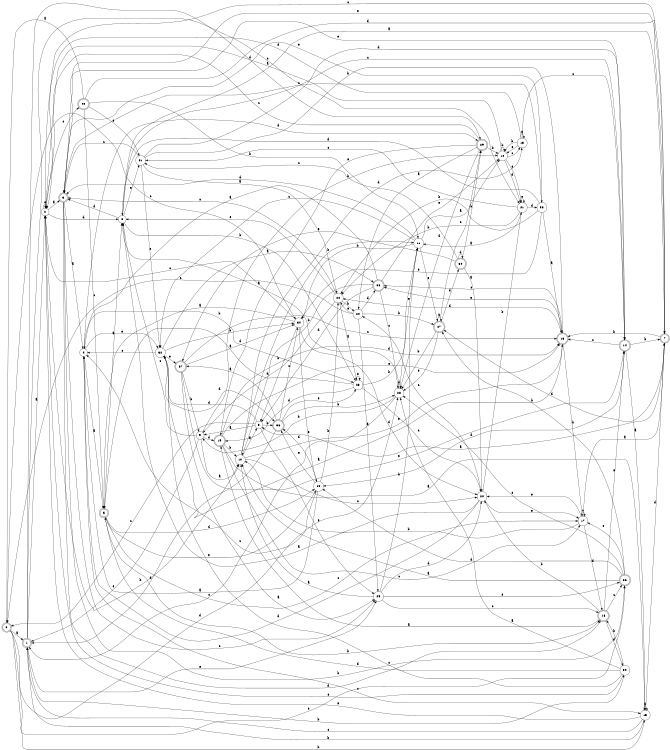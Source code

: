 digraph n33_7 {
__start0 [label="" shape="none"];

rankdir=LR;
size="8,5";

s0 [style="rounded,filled", color="black", fillcolor="white" shape="doublecircle", label="0"];
s1 [style="rounded,filled", color="black", fillcolor="white" shape="doublecircle", label="1"];
s2 [style="filled", color="black", fillcolor="white" shape="circle", label="2"];
s3 [style="rounded,filled", color="black", fillcolor="white" shape="doublecircle", label="3"];
s4 [style="filled", color="black", fillcolor="white" shape="circle", label="4"];
s5 [style="rounded,filled", color="black", fillcolor="white" shape="doublecircle", label="5"];
s6 [style="filled", color="black", fillcolor="white" shape="circle", label="6"];
s7 [style="rounded,filled", color="black", fillcolor="white" shape="doublecircle", label="7"];
s8 [style="filled", color="black", fillcolor="white" shape="circle", label="8"];
s9 [style="filled", color="black", fillcolor="white" shape="circle", label="9"];
s10 [style="filled", color="black", fillcolor="white" shape="circle", label="10"];
s11 [style="filled", color="black", fillcolor="white" shape="circle", label="11"];
s12 [style="filled", color="black", fillcolor="white" shape="circle", label="12"];
s13 [style="filled", color="black", fillcolor="white" shape="circle", label="13"];
s14 [style="rounded,filled", color="black", fillcolor="white" shape="doublecircle", label="14"];
s15 [style="filled", color="black", fillcolor="white" shape="circle", label="15"];
s16 [style="rounded,filled", color="black", fillcolor="white" shape="doublecircle", label="16"];
s17 [style="filled", color="black", fillcolor="white" shape="circle", label="17"];
s18 [style="rounded,filled", color="black", fillcolor="white" shape="doublecircle", label="18"];
s19 [style="rounded,filled", color="black", fillcolor="white" shape="doublecircle", label="19"];
s20 [style="filled", color="black", fillcolor="white" shape="circle", label="20"];
s21 [style="filled", color="black", fillcolor="white" shape="circle", label="21"];
s22 [style="filled", color="black", fillcolor="white" shape="circle", label="22"];
s23 [style="filled", color="black", fillcolor="white" shape="circle", label="23"];
s24 [style="filled", color="black", fillcolor="white" shape="circle", label="24"];
s25 [style="filled", color="black", fillcolor="white" shape="circle", label="25"];
s26 [style="rounded,filled", color="black", fillcolor="white" shape="doublecircle", label="26"];
s27 [style="rounded,filled", color="black", fillcolor="white" shape="doublecircle", label="27"];
s28 [style="filled", color="black", fillcolor="white" shape="circle", label="28"];
s29 [style="rounded,filled", color="black", fillcolor="white" shape="doublecircle", label="29"];
s30 [style="rounded,filled", color="black", fillcolor="white" shape="doublecircle", label="30"];
s31 [style="filled", color="black", fillcolor="white" shape="circle", label="31"];
s32 [style="filled", color="black", fillcolor="white" shape="circle", label="32"];
s33 [style="rounded,filled", color="black", fillcolor="white" shape="doublecircle", label="33"];
s34 [style="filled", color="black", fillcolor="white" shape="circle", label="34"];
s35 [style="filled", color="black", fillcolor="white" shape="circle", label="35"];
s36 [style="rounded,filled", color="black", fillcolor="white" shape="doublecircle", label="36"];
s37 [style="rounded,filled", color="black", fillcolor="white" shape="doublecircle", label="37"];
s38 [style="filled", color="black", fillcolor="white" shape="circle", label="38"];
s39 [style="filled", color="black", fillcolor="white" shape="circle", label="39"];
s40 [style="rounded,filled", color="black", fillcolor="white" shape="doublecircle", label="40"];
s0 -> s1 [label="a"];
s0 -> s15 [label="b"];
s0 -> s34 [label="c"];
s0 -> s28 [label="d"];
s0 -> s26 [label="e"];
s1 -> s2 [label="a"];
s1 -> s39 [label="b"];
s1 -> s21 [label="c"];
s1 -> s29 [label="d"];
s1 -> s25 [label="e"];
s2 -> s3 [label="a"];
s2 -> s10 [label="b"];
s2 -> s40 [label="c"];
s2 -> s6 [label="d"];
s2 -> s2 [label="e"];
s3 -> s4 [label="a"];
s3 -> s26 [label="b"];
s3 -> s25 [label="c"];
s3 -> s18 [label="d"];
s3 -> s38 [label="e"];
s4 -> s5 [label="a"];
s4 -> s23 [label="b"];
s4 -> s15 [label="c"];
s4 -> s29 [label="d"];
s4 -> s32 [label="e"];
s5 -> s6 [label="a"];
s5 -> s18 [label="b"];
s5 -> s17 [label="c"];
s5 -> s35 [label="d"];
s5 -> s35 [label="e"];
s6 -> s7 [label="a"];
s6 -> s23 [label="b"];
s6 -> s14 [label="c"];
s6 -> s3 [label="d"];
s6 -> s31 [label="e"];
s7 -> s8 [label="a"];
s7 -> s16 [label="b"];
s7 -> s2 [label="c"];
s7 -> s27 [label="d"];
s7 -> s3 [label="e"];
s8 -> s9 [label="a"];
s8 -> s36 [label="b"];
s8 -> s0 [label="c"];
s8 -> s32 [label="d"];
s8 -> s25 [label="e"];
s9 -> s10 [label="a"];
s9 -> s12 [label="b"];
s9 -> s6 [label="c"];
s9 -> s19 [label="d"];
s9 -> s1 [label="e"];
s10 -> s8 [label="a"];
s10 -> s11 [label="b"];
s10 -> s20 [label="c"];
s10 -> s13 [label="d"];
s10 -> s16 [label="e"];
s11 -> s12 [label="a"];
s11 -> s34 [label="b"];
s11 -> s32 [label="c"];
s11 -> s3 [label="d"];
s11 -> s27 [label="e"];
s12 -> s2 [label="a"];
s12 -> s12 [label="b"];
s12 -> s13 [label="c"];
s12 -> s21 [label="d"];
s12 -> s21 [label="e"];
s13 -> s13 [label="a"];
s13 -> s12 [label="b"];
s13 -> s14 [label="c"];
s13 -> s2 [label="d"];
s13 -> s12 [label="e"];
s14 -> s15 [label="a"];
s14 -> s7 [label="b"];
s14 -> s16 [label="c"];
s14 -> s35 [label="d"];
s14 -> s3 [label="e"];
s15 -> s15 [label="a"];
s15 -> s1 [label="b"];
s15 -> s1 [label="c"];
s15 -> s7 [label="d"];
s15 -> s2 [label="e"];
s16 -> s4 [label="a"];
s16 -> s17 [label="b"];
s16 -> s33 [label="c"];
s16 -> s22 [label="d"];
s16 -> s33 [label="e"];
s17 -> s7 [label="a"];
s17 -> s10 [label="b"];
s17 -> s17 [label="c"];
s17 -> s18 [label="d"];
s17 -> s20 [label="e"];
s18 -> s19 [label="a"];
s18 -> s20 [label="b"];
s18 -> s26 [label="c"];
s18 -> s39 [label="d"];
s18 -> s14 [label="e"];
s19 -> s15 [label="a"];
s19 -> s10 [label="b"];
s19 -> s17 [label="c"];
s19 -> s16 [label="d"];
s19 -> s16 [label="e"];
s20 -> s6 [label="a"];
s20 -> s21 [label="b"];
s20 -> s24 [label="c"];
s20 -> s4 [label="d"];
s20 -> s17 [label="e"];
s21 -> s11 [label="a"];
s21 -> s22 [label="b"];
s21 -> s31 [label="c"];
s21 -> s38 [label="d"];
s21 -> s21 [label="e"];
s22 -> s23 [label="a"];
s22 -> s24 [label="b"];
s22 -> s3 [label="c"];
s22 -> s9 [label="d"];
s22 -> s6 [label="e"];
s23 -> s5 [label="a"];
s23 -> s11 [label="b"];
s23 -> s20 [label="c"];
s23 -> s19 [label="d"];
s23 -> s23 [label="e"];
s24 -> s25 [label="a"];
s24 -> s27 [label="b"];
s24 -> s0 [label="c"];
s24 -> s33 [label="d"];
s24 -> s22 [label="e"];
s25 -> s10 [label="a"];
s25 -> s11 [label="b"];
s25 -> s18 [label="c"];
s25 -> s20 [label="d"];
s25 -> s26 [label="e"];
s26 -> s10 [label="a"];
s26 -> s27 [label="b"];
s26 -> s28 [label="c"];
s26 -> s35 [label="d"];
s26 -> s17 [label="e"];
s27 -> s27 [label="a"];
s27 -> s28 [label="b"];
s27 -> s29 [label="c"];
s27 -> s30 [label="d"];
s27 -> s28 [label="e"];
s28 -> s6 [label="a"];
s28 -> s9 [label="b"];
s28 -> s1 [label="c"];
s28 -> s28 [label="d"];
s28 -> s11 [label="e"];
s29 -> s24 [label="a"];
s29 -> s12 [label="b"];
s29 -> s2 [label="c"];
s29 -> s28 [label="d"];
s29 -> s19 [label="e"];
s30 -> s20 [label="a"];
s30 -> s29 [label="b"];
s30 -> s31 [label="c"];
s30 -> s30 [label="d"];
s30 -> s37 [label="e"];
s31 -> s22 [label="a"];
s31 -> s16 [label="b"];
s31 -> s3 [label="c"];
s31 -> s14 [label="d"];
s31 -> s32 [label="e"];
s32 -> s33 [label="a"];
s32 -> s34 [label="b"];
s32 -> s4 [label="c"];
s32 -> s36 [label="d"];
s32 -> s37 [label="e"];
s33 -> s4 [label="a"];
s33 -> s10 [label="b"];
s33 -> s28 [label="c"];
s33 -> s8 [label="d"];
s33 -> s12 [label="e"];
s34 -> s5 [label="a"];
s34 -> s8 [label="b"];
s34 -> s2 [label="c"];
s34 -> s20 [label="d"];
s34 -> s35 [label="e"];
s35 -> s4 [label="a"];
s35 -> s22 [label="b"];
s35 -> s32 [label="c"];
s35 -> s36 [label="d"];
s35 -> s36 [label="e"];
s36 -> s37 [label="a"];
s36 -> s28 [label="b"];
s36 -> s34 [label="c"];
s36 -> s1 [label="d"];
s36 -> s23 [label="e"];
s37 -> s25 [label="a"];
s37 -> s9 [label="b"];
s37 -> s16 [label="c"];
s37 -> s34 [label="d"];
s37 -> s14 [label="e"];
s38 -> s16 [label="a"];
s38 -> s22 [label="b"];
s38 -> s3 [label="c"];
s38 -> s6 [label="d"];
s38 -> s34 [label="e"];
s39 -> s28 [label="a"];
s39 -> s18 [label="b"];
s39 -> s32 [label="c"];
s39 -> s5 [label="d"];
s39 -> s2 [label="e"];
s40 -> s0 [label="a"];
s40 -> s11 [label="b"];
s40 -> s5 [label="c"];
s40 -> s7 [label="d"];
s40 -> s31 [label="e"];

}